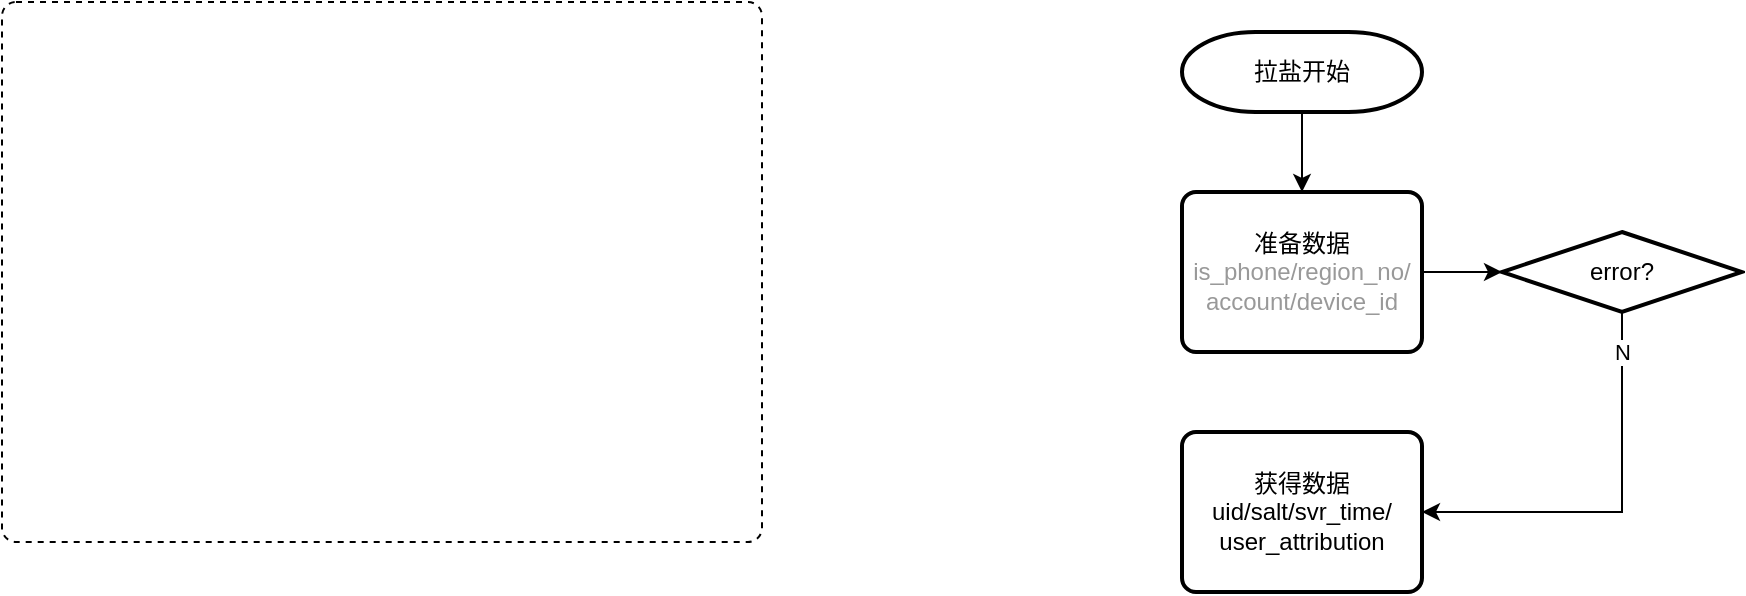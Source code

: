 <mxfile version="13.7.1" type="github">
  <diagram id="uDWWmamGiqc_AUkZqDZm" name="Page-1">
    <mxGraphModel dx="1808" dy="526" grid="1" gridSize="10" guides="1" tooltips="1" connect="1" arrows="1" fold="1" page="1" pageScale="1" pageWidth="827" pageHeight="1169" math="0" shadow="0">
      <root>
        <mxCell id="0" />
        <mxCell id="1" parent="0" />
        <mxCell id="5B5072rG3pJTITi0nGhi-37" value="" style="rounded=1;whiteSpace=wrap;html=1;absoluteArcSize=1;arcSize=14;strokeWidth=1;fillColor=none;dashed=1;" vertex="1" parent="1">
          <mxGeometry x="-430" y="145" width="380" height="270" as="geometry" />
        </mxCell>
        <mxCell id="5B5072rG3pJTITi0nGhi-45" style="edgeStyle=orthogonalEdgeStyle;rounded=0;orthogonalLoop=1;jettySize=auto;html=1;exitX=1;exitY=0.5;exitDx=0;exitDy=0;entryX=0;entryY=0.5;entryDx=0;entryDy=0;entryPerimeter=0;" edge="1" parent="1" source="5B5072rG3pJTITi0nGhi-38" target="5B5072rG3pJTITi0nGhi-44">
          <mxGeometry relative="1" as="geometry" />
        </mxCell>
        <mxCell id="5B5072rG3pJTITi0nGhi-38" value="&lt;div&gt;准备数据&lt;/div&gt;&lt;div&gt;&lt;font color=&quot;#999999&quot;&gt;is_phone/region_no/&lt;/font&gt;&lt;/div&gt;&lt;div&gt;&lt;font color=&quot;#999999&quot;&gt;account/device_id&lt;/font&gt;&lt;/div&gt;" style="rounded=1;whiteSpace=wrap;html=1;absoluteArcSize=1;arcSize=14;strokeWidth=2;fillColor=none;" vertex="1" parent="1">
          <mxGeometry x="160" y="240" width="120" height="80" as="geometry" />
        </mxCell>
        <mxCell id="5B5072rG3pJTITi0nGhi-41" style="edgeStyle=orthogonalEdgeStyle;rounded=0;orthogonalLoop=1;jettySize=auto;html=1;exitX=0.5;exitY=1;exitDx=0;exitDy=0;exitPerimeter=0;entryX=0.5;entryY=0;entryDx=0;entryDy=0;" edge="1" parent="1" source="5B5072rG3pJTITi0nGhi-40" target="5B5072rG3pJTITi0nGhi-38">
          <mxGeometry relative="1" as="geometry" />
        </mxCell>
        <mxCell id="5B5072rG3pJTITi0nGhi-40" value="拉盐开始" style="strokeWidth=2;html=1;shape=mxgraph.flowchart.terminator;whiteSpace=wrap;fillColor=none;" vertex="1" parent="1">
          <mxGeometry x="160" y="160" width="120" height="40" as="geometry" />
        </mxCell>
        <mxCell id="5B5072rG3pJTITi0nGhi-47" value="N" style="edgeStyle=orthogonalEdgeStyle;rounded=0;orthogonalLoop=1;jettySize=auto;html=1;exitX=0.5;exitY=1;exitDx=0;exitDy=0;exitPerimeter=0;entryX=1;entryY=0.5;entryDx=0;entryDy=0;" edge="1" parent="1" source="5B5072rG3pJTITi0nGhi-44" target="5B5072rG3pJTITi0nGhi-46">
          <mxGeometry x="-0.8" relative="1" as="geometry">
            <mxPoint as="offset" />
          </mxGeometry>
        </mxCell>
        <mxCell id="5B5072rG3pJTITi0nGhi-44" value="error?" style="strokeWidth=2;html=1;shape=mxgraph.flowchart.decision;whiteSpace=wrap;fillColor=none;" vertex="1" parent="1">
          <mxGeometry x="320" y="260" width="120" height="40" as="geometry" />
        </mxCell>
        <mxCell id="5B5072rG3pJTITi0nGhi-46" value="获得数据&lt;br&gt;uid/salt/svr_time/&lt;br&gt;user_attribution" style="rounded=1;whiteSpace=wrap;html=1;absoluteArcSize=1;arcSize=14;strokeWidth=2;fillColor=none;" vertex="1" parent="1">
          <mxGeometry x="160" y="360" width="120" height="80" as="geometry" />
        </mxCell>
      </root>
    </mxGraphModel>
  </diagram>
</mxfile>
